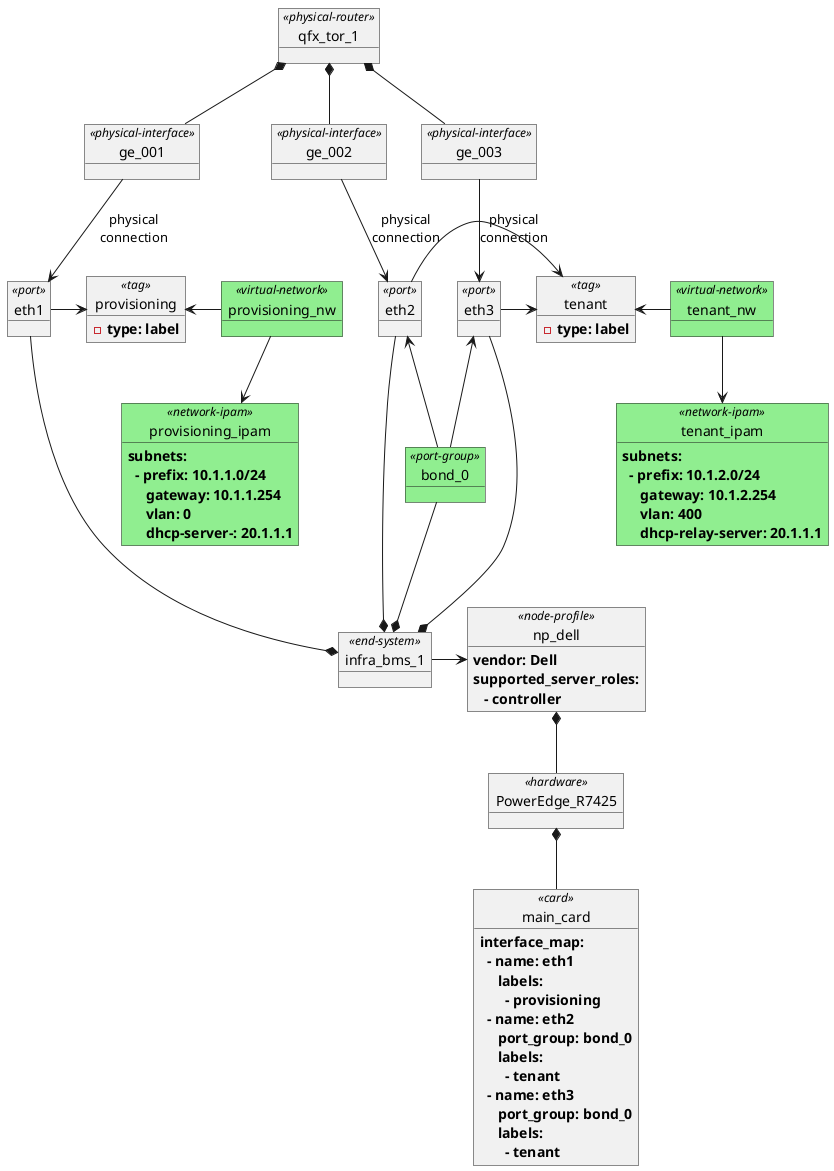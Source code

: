 @startuml
skinparam defaultFontName Consolas

object provisioning <<tag>> {
   - <b>type: label
}

object tenant <<tag>> {
   - <b>type: label
}

object qfx_tor_1 <<physical-router>> {
}

object ge_001 <<physical-interface>> {
}

object ge_002 <<physical-interface>> {
}

object ge_003 <<physical-interface>> {
}

object infra_bms_1 <<end-system>> {
}

object eth1 <<port>> {
}

object eth2 <<port>> {
}

object eth3 <<port>> {
}

object np_dell <<node-profile>> {
  <b>vendor: Dell
  <b>supported_server_roles:
  <b>   - controller
}

object PowerEdge_R7425 <<hardware>> {
}

object main_card <<card>> {
  <b>interface_map:
  <b>  - name: eth1
  <b>     labels:
  <b>       - provisioning
  <b>  - name: eth2
  <b>     port_group: bond_0
  <b>     labels:
  <b>       - tenant
  <b>  - name: eth3
  <b>     port_group: bond_0
  <b>     labels:
  <b>       - tenant
}

np_dell *-- PowerEdge_R7425
PowerEdge_R7425 *-- main_card

object provisioning_nw <<virtual-network>> #lightgreen {
}

object tenant_nw <<virtual-network>> #lightgreen {
}

object provisioning_ipam <<network-ipam>> #lightgreen {
  <b>subnets:
  <b>  - prefix: 10.1.1.0/24
  <b>     gateway: 10.1.1.254
  <b>     vlan: 0
  <b>     dhcp-server-: 20.1.1.1
}

object tenant_ipam <<network-ipam>> #lightgreen {
  <b>subnets:
  <b>  - prefix: 10.1.2.0/24
  <b>     gateway: 10.1.2.254
  <b>     vlan: 400
  <b>     dhcp-relay-server: 20.1.1.1
}

object bond_0 <<port-group>> #lightgreen {
}

provisioning_nw --> provisioning_ipam
tenant_nw --> tenant_ipam

qfx_tor_1 *-- ge_001
qfx_tor_1 *-- ge_002
qfx_tor_1 *-- ge_003

ge_001 --> eth1: physical\nconnection
ge_002 --> eth2: physical\nconnection
ge_003 --> eth3: physical\nconnection

eth1 ---* infra_bms_1
eth2 ---* infra_bms_1
eth3 ---* infra_bms_1

bond_0 --* infra_bms_1
eth2 <-- bond_0
eth3 <-- bond_0

'tenant <- bond_0: \nroles:\n[contrail-controller]
'eth1 --> provisioning: roles:\n [compute, \ncontrail-controller]\n\n\n
'eth1 --> tenant : roles:\n[compute]

infra_bms_1 -> np_dell

eth1 -> provisioning
provisioning <- provisioning_nw

eth2 -> tenant
eth3 -> tenant
tenant <- tenant_nw
@enduml